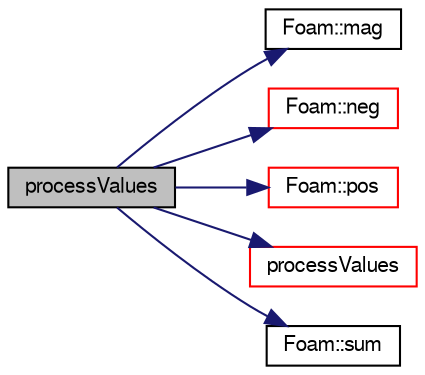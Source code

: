 digraph "processValues"
{
  bgcolor="transparent";
  edge [fontname="FreeSans",fontsize="10",labelfontname="FreeSans",labelfontsize="10"];
  node [fontname="FreeSans",fontsize="10",shape=record];
  rankdir="LR";
  Node1384 [label="processValues",height=0.2,width=0.4,color="black", fillcolor="grey75", style="filled", fontcolor="black"];
  Node1384 -> Node1385 [color="midnightblue",fontsize="10",style="solid",fontname="FreeSans"];
  Node1385 [label="Foam::mag",height=0.2,width=0.4,color="black",URL="$a21124.html#a929da2a3fdcf3dacbbe0487d3a330dae"];
  Node1384 -> Node1386 [color="midnightblue",fontsize="10",style="solid",fontname="FreeSans"];
  Node1386 [label="Foam::neg",height=0.2,width=0.4,color="red",URL="$a21124.html#aad5b44612e484eb87fcea79a3d19ee04"];
  Node1384 -> Node1390 [color="midnightblue",fontsize="10",style="solid",fontname="FreeSans"];
  Node1390 [label="Foam::pos",height=0.2,width=0.4,color="red",URL="$a21124.html#a09a190b59f3d01b258bca0fa964a6212"];
  Node1384 -> Node1391 [color="midnightblue",fontsize="10",style="solid",fontname="FreeSans"];
  Node1391 [label="processValues",height=0.2,width=0.4,color="red",URL="$a28726.html#ad36e3e5a110436c5fc8211ae6e209b75",tooltip="Apply the &#39;operation&#39; to the values. Wrapper around. "];
  Node1384 -> Node1452 [color="midnightblue",fontsize="10",style="solid",fontname="FreeSans"];
  Node1452 [label="Foam::sum",height=0.2,width=0.4,color="black",URL="$a21124.html#a3d8733143aad0e03b300186ab4bef137"];
}
